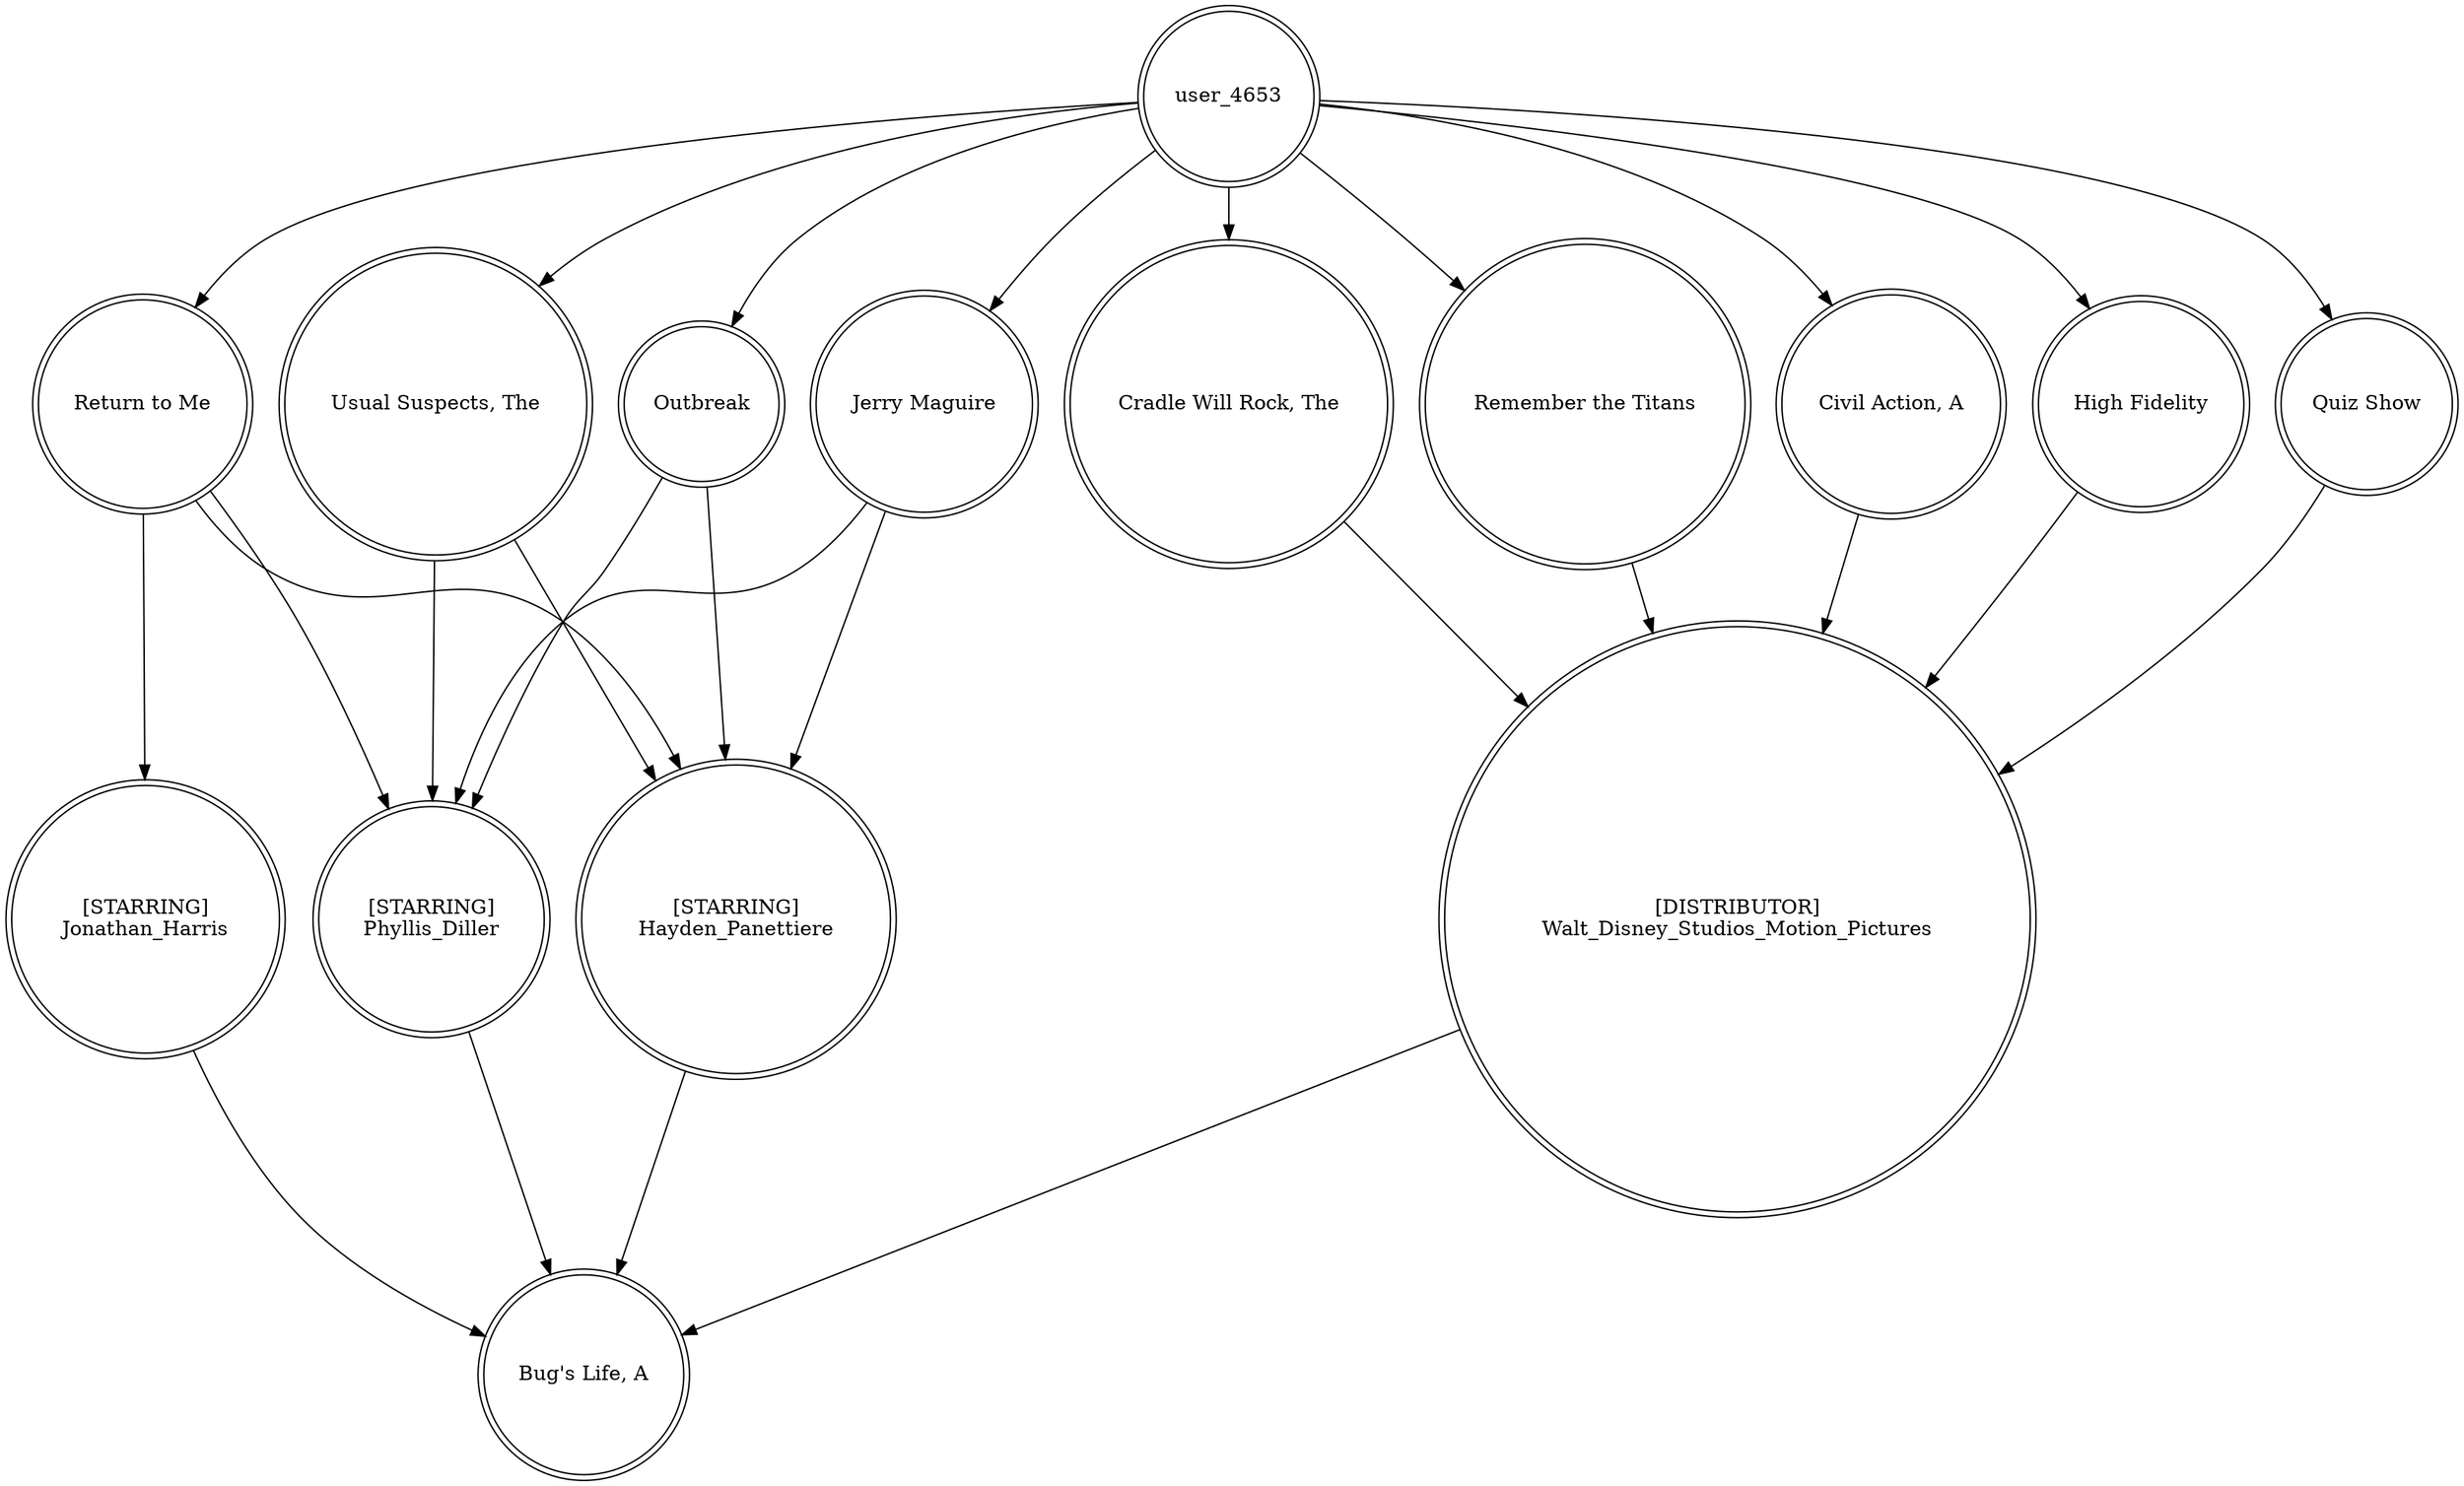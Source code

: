 digraph finite_state_machine {
	node [shape=doublecircle]
	user_4653 -> "Usual Suspects, The"
	user_4653 -> "High Fidelity"
	"Return to Me" -> "[STARRING]
Jonathan_Harris"
	Outbreak -> "[STARRING]
Phyllis_Diller"
	"Return to Me" -> "[STARRING]
Phyllis_Diller"
	user_4653 -> "Return to Me"
	Outbreak -> "[STARRING]
Hayden_Panettiere"
	"Return to Me" -> "[STARRING]
Hayden_Panettiere"
	"Usual Suspects, The" -> "[STARRING]
Hayden_Panettiere"
	"Usual Suspects, The" -> "[STARRING]
Phyllis_Diller"
	"High Fidelity" -> "[DISTRIBUTOR]
Walt_Disney_Studios_Motion_Pictures"
	"Quiz Show" -> "[DISTRIBUTOR]
Walt_Disney_Studios_Motion_Pictures"
	user_4653 -> "Quiz Show"
	"Cradle Will Rock, The" -> "[DISTRIBUTOR]
Walt_Disney_Studios_Motion_Pictures"
	"[STARRING]
Phyllis_Diller" -> "Bug's Life, A"
	user_4653 -> "Remember the Titans"
	"[DISTRIBUTOR]
Walt_Disney_Studios_Motion_Pictures" -> "Bug's Life, A"
	"[STARRING]
Hayden_Panettiere" -> "Bug's Life, A"
	user_4653 -> "Civil Action, A"
	"Jerry Maguire" -> "[STARRING]
Hayden_Panettiere"
	"Civil Action, A" -> "[DISTRIBUTOR]
Walt_Disney_Studios_Motion_Pictures"
	"[STARRING]
Jonathan_Harris" -> "Bug's Life, A"
	"Jerry Maguire" -> "[STARRING]
Phyllis_Diller"
	user_4653 -> "Cradle Will Rock, The"
	user_4653 -> Outbreak
	user_4653 -> "Jerry Maguire"
	"Remember the Titans" -> "[DISTRIBUTOR]
Walt_Disney_Studios_Motion_Pictures"
}

